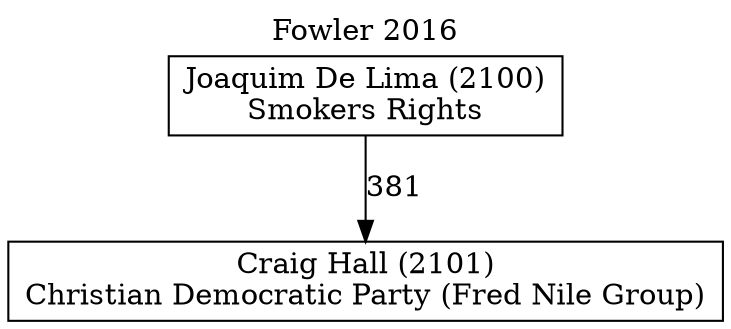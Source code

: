 // House preference flow
digraph "Craig Hall (2101)_Fowler_2016" {
	graph [label="Fowler 2016" labelloc=t mclimit=10]
	node [shape=box]
	"Craig Hall (2101)" [label="Craig Hall (2101)
Christian Democratic Party (Fred Nile Group)"]
	"Joaquim De Lima (2100)" [label="Joaquim De Lima (2100)
Smokers Rights"]
	"Joaquim De Lima (2100)" -> "Craig Hall (2101)" [label=381]
}
